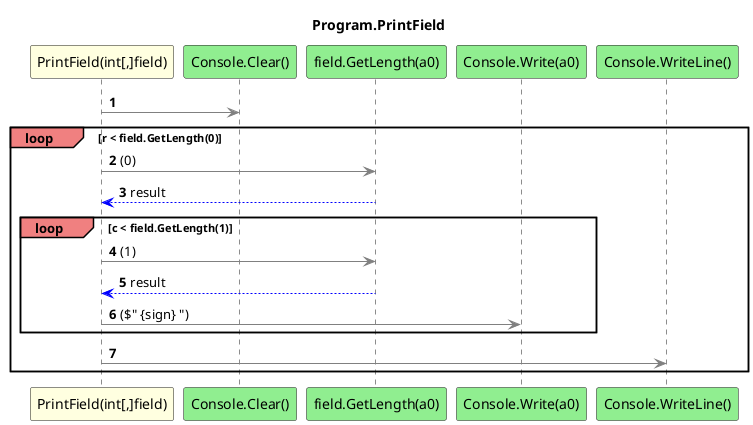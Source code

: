 @startuml Program.PrintField
title Program.PrintField
participant "PrintField(int[,]field)" as PrintField_p0 #LightYellow
participant "Console.Clear()" as Console_Clear #LightGreen
participant "field.GetLength(a0)" as field_GetLength_a0 #LightGreen
participant "Console.Write(a0)" as Console_Write_a0 #LightGreen
participant "Console.WriteLine()" as Console_WriteLine #LightGreen
autonumber
PrintField_p0 -[#grey]> Console_Clear
loop#LightCoral r < field.GetLength(0)
    PrintField_p0 -[#grey]> field_GetLength_a0 : (0)
    field_GetLength_a0 -[#blue]-> PrintField_p0 : result
    loop#LightCoral c < field.GetLength(1)
        PrintField_p0 -[#grey]> field_GetLength_a0 : (1)
        field_GetLength_a0 -[#blue]-> PrintField_p0 : result
        PrintField_p0 -[#grey]> Console_Write_a0 : ($" {sign} ")
    end
    PrintField_p0 -[#grey]> Console_WriteLine
end
@enduml
